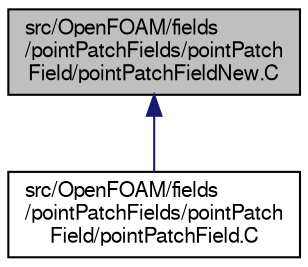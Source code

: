 digraph "src/OpenFOAM/fields/pointPatchFields/pointPatchField/pointPatchFieldNew.C"
{
  bgcolor="transparent";
  edge [fontname="FreeSans",fontsize="10",labelfontname="FreeSans",labelfontsize="10"];
  node [fontname="FreeSans",fontsize="10",shape=record];
  Node1 [label="src/OpenFOAM/fields\l/pointPatchFields/pointPatch\lField/pointPatchFieldNew.C",height=0.2,width=0.4,color="black", fillcolor="grey75", style="filled", fontcolor="black"];
  Node1 -> Node2 [dir="back",color="midnightblue",fontsize="10",style="solid",fontname="FreeSans"];
  Node2 [label="src/OpenFOAM/fields\l/pointPatchFields/pointPatch\lField/pointPatchField.C",height=0.2,width=0.4,color="black",URL="$a10145.html"];
}
